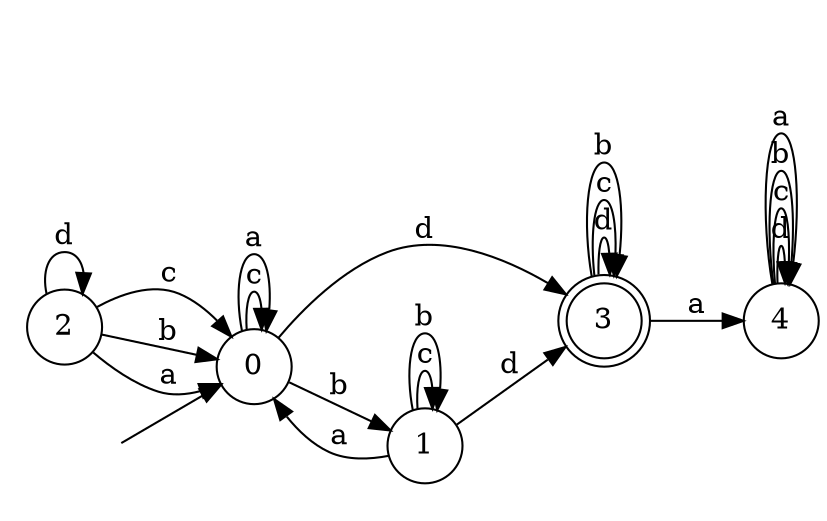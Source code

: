 digraph {
  rankdir=LR;
  0 [label="0", shape = circle];
  0 -> 3 [label="d"];
  0 -> 0 [label="c"];
  0 -> 1 [label="b"];
  0 -> 0 [label="a"];
  1 [label="1", shape = circle];
  1 -> 3 [label="d"];
  1 -> 1 [label="c"];
  1 -> 1 [label="b"];
  1 -> 0 [label="a"];
  2 [label="2", shape = circle];
  2 -> 2 [label="d"];
  2 -> 0 [label="c"];
  2 -> 0 [label="b"];
  2 -> 0 [label="a"];
  3 [label="3", shape = doublecircle];
  3 -> 3 [label="d"];
  3 -> 3 [label="c"];
  3 -> 3 [label="b"];
  3 -> 4 [label="a"];
  4 [label="4", shape = circle];
  4 -> 4 [label="d"];
  4 -> 4 [label="c"];
  4 -> 4 [label="b"];
  4 -> 4 [label="a"];
  5 [label="", shape = plaintext];
  5 -> 0 [label=""];
}
